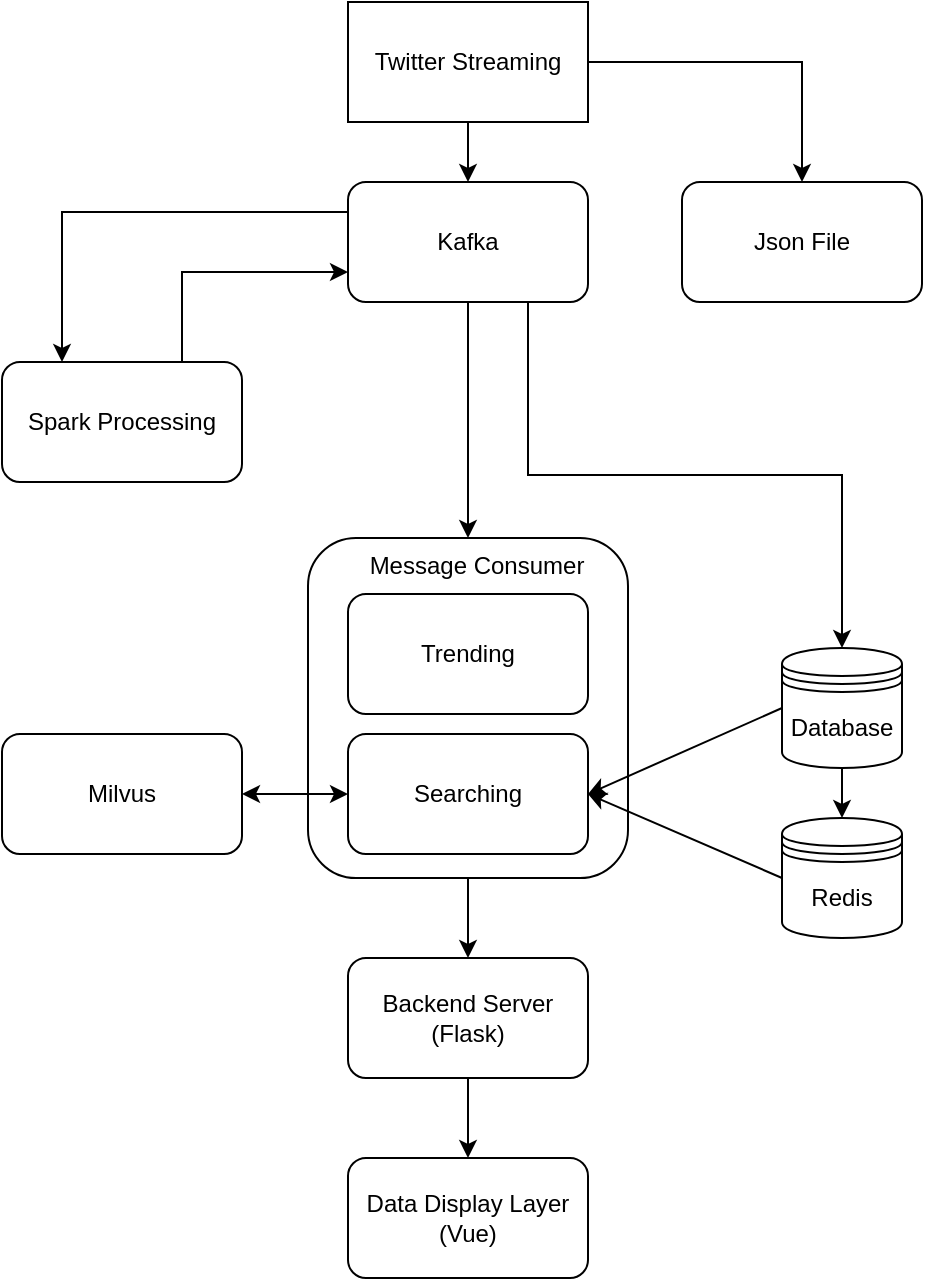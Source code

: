 <mxfile version="15.9.1" type="github">
  <diagram id="AKWjZPOXsudHOSweeOdi" name="Page-1">
    <mxGraphModel dx="1466" dy="671" grid="1" gridSize="10" guides="1" tooltips="1" connect="1" arrows="1" fold="1" page="1" pageScale="1" pageWidth="827" pageHeight="1169" math="0" shadow="0">
      <root>
        <mxCell id="0" />
        <mxCell id="1" parent="0" />
        <mxCell id="zBcwsZvPQ1uPKbFkiKg8-40" style="edgeStyle=orthogonalEdgeStyle;rounded=0;orthogonalLoop=1;jettySize=auto;html=1;exitX=0.5;exitY=1;exitDx=0;exitDy=0;entryX=0.5;entryY=0;entryDx=0;entryDy=0;" edge="1" parent="1" source="zBcwsZvPQ1uPKbFkiKg8-1" target="zBcwsZvPQ1uPKbFkiKg8-15">
          <mxGeometry relative="1" as="geometry" />
        </mxCell>
        <mxCell id="zBcwsZvPQ1uPKbFkiKg8-1" value="" style="rounded=1;whiteSpace=wrap;html=1;" vertex="1" parent="1">
          <mxGeometry x="353" y="318" width="160" height="170" as="geometry" />
        </mxCell>
        <mxCell id="zBcwsZvPQ1uPKbFkiKg8-31" style="edgeStyle=orthogonalEdgeStyle;rounded=0;orthogonalLoop=1;jettySize=auto;html=1;exitX=0;exitY=0.25;exitDx=0;exitDy=0;entryX=0.25;entryY=0;entryDx=0;entryDy=0;" edge="1" parent="1" source="zBcwsZvPQ1uPKbFkiKg8-5" target="zBcwsZvPQ1uPKbFkiKg8-7">
          <mxGeometry relative="1" as="geometry" />
        </mxCell>
        <mxCell id="zBcwsZvPQ1uPKbFkiKg8-33" style="edgeStyle=orthogonalEdgeStyle;rounded=0;orthogonalLoop=1;jettySize=auto;html=1;exitX=0.5;exitY=1;exitDx=0;exitDy=0;entryX=0.5;entryY=0;entryDx=0;entryDy=0;" edge="1" parent="1" source="zBcwsZvPQ1uPKbFkiKg8-5" target="zBcwsZvPQ1uPKbFkiKg8-1">
          <mxGeometry relative="1" as="geometry">
            <mxPoint x="432.571" y="320" as="targetPoint" />
          </mxGeometry>
        </mxCell>
        <mxCell id="zBcwsZvPQ1uPKbFkiKg8-34" style="edgeStyle=orthogonalEdgeStyle;rounded=0;orthogonalLoop=1;jettySize=auto;html=1;exitX=0.75;exitY=1;exitDx=0;exitDy=0;entryX=0.5;entryY=0;entryDx=0;entryDy=0;" edge="1" parent="1" source="zBcwsZvPQ1uPKbFkiKg8-5" target="zBcwsZvPQ1uPKbFkiKg8-8">
          <mxGeometry relative="1" as="geometry" />
        </mxCell>
        <mxCell id="zBcwsZvPQ1uPKbFkiKg8-5" value="Kafka" style="rounded=1;whiteSpace=wrap;html=1;" vertex="1" parent="1">
          <mxGeometry x="373" y="140" width="120" height="60" as="geometry" />
        </mxCell>
        <mxCell id="zBcwsZvPQ1uPKbFkiKg8-32" style="edgeStyle=orthogonalEdgeStyle;rounded=0;orthogonalLoop=1;jettySize=auto;html=1;exitX=0.75;exitY=0;exitDx=0;exitDy=0;entryX=0;entryY=0.75;entryDx=0;entryDy=0;" edge="1" parent="1" source="zBcwsZvPQ1uPKbFkiKg8-7" target="zBcwsZvPQ1uPKbFkiKg8-5">
          <mxGeometry relative="1" as="geometry" />
        </mxCell>
        <mxCell id="zBcwsZvPQ1uPKbFkiKg8-7" value="Spark Processing" style="rounded=1;whiteSpace=wrap;html=1;" vertex="1" parent="1">
          <mxGeometry x="200" y="230" width="120" height="60" as="geometry" />
        </mxCell>
        <mxCell id="zBcwsZvPQ1uPKbFkiKg8-41" style="rounded=0;orthogonalLoop=1;jettySize=auto;html=1;exitX=0;exitY=0.5;exitDx=0;exitDy=0;entryX=1;entryY=0.5;entryDx=0;entryDy=0;" edge="1" parent="1" source="zBcwsZvPQ1uPKbFkiKg8-8" target="zBcwsZvPQ1uPKbFkiKg8-13">
          <mxGeometry relative="1" as="geometry">
            <mxPoint x="560.0" y="438" as="targetPoint" />
          </mxGeometry>
        </mxCell>
        <mxCell id="zBcwsZvPQ1uPKbFkiKg8-42" style="edgeStyle=none;rounded=0;orthogonalLoop=1;jettySize=auto;html=1;exitX=0.5;exitY=1;exitDx=0;exitDy=0;entryX=0.5;entryY=0;entryDx=0;entryDy=0;" edge="1" parent="1" source="zBcwsZvPQ1uPKbFkiKg8-8" target="zBcwsZvPQ1uPKbFkiKg8-14">
          <mxGeometry relative="1" as="geometry" />
        </mxCell>
        <mxCell id="zBcwsZvPQ1uPKbFkiKg8-8" value="Database" style="shape=datastore;whiteSpace=wrap;html=1;" vertex="1" parent="1">
          <mxGeometry x="590" y="373" width="60" height="60" as="geometry" />
        </mxCell>
        <mxCell id="zBcwsZvPQ1uPKbFkiKg8-27" style="edgeStyle=orthogonalEdgeStyle;rounded=0;orthogonalLoop=1;jettySize=auto;html=1;exitX=0.5;exitY=1;exitDx=0;exitDy=0;entryX=0.5;entryY=0;entryDx=0;entryDy=0;" edge="1" parent="1" source="zBcwsZvPQ1uPKbFkiKg8-11" target="zBcwsZvPQ1uPKbFkiKg8-5">
          <mxGeometry relative="1" as="geometry" />
        </mxCell>
        <mxCell id="zBcwsZvPQ1uPKbFkiKg8-28" style="edgeStyle=orthogonalEdgeStyle;rounded=0;orthogonalLoop=1;jettySize=auto;html=1;exitX=1;exitY=0.5;exitDx=0;exitDy=0;entryX=0.5;entryY=0;entryDx=0;entryDy=0;" edge="1" parent="1" source="zBcwsZvPQ1uPKbFkiKg8-11" target="zBcwsZvPQ1uPKbFkiKg8-22">
          <mxGeometry relative="1" as="geometry" />
        </mxCell>
        <mxCell id="zBcwsZvPQ1uPKbFkiKg8-11" value="Twitter Streaming" style="rounded=0;whiteSpace=wrap;html=1;" vertex="1" parent="1">
          <mxGeometry x="373" y="50" width="120" height="60" as="geometry" />
        </mxCell>
        <mxCell id="zBcwsZvPQ1uPKbFkiKg8-12" value="Trending" style="rounded=1;whiteSpace=wrap;html=1;" vertex="1" parent="1">
          <mxGeometry x="373" y="346" width="120" height="60" as="geometry" />
        </mxCell>
        <mxCell id="zBcwsZvPQ1uPKbFkiKg8-13" value="Searching" style="rounded=1;whiteSpace=wrap;html=1;" vertex="1" parent="1">
          <mxGeometry x="373" y="416" width="120" height="60" as="geometry" />
        </mxCell>
        <mxCell id="zBcwsZvPQ1uPKbFkiKg8-43" style="edgeStyle=none;rounded=0;orthogonalLoop=1;jettySize=auto;html=1;exitX=0;exitY=0.5;exitDx=0;exitDy=0;entryX=1;entryY=0.5;entryDx=0;entryDy=0;" edge="1" parent="1" source="zBcwsZvPQ1uPKbFkiKg8-14" target="zBcwsZvPQ1uPKbFkiKg8-13">
          <mxGeometry relative="1" as="geometry" />
        </mxCell>
        <mxCell id="zBcwsZvPQ1uPKbFkiKg8-14" value="Redis" style="shape=datastore;whiteSpace=wrap;html=1;" vertex="1" parent="1">
          <mxGeometry x="590" y="458" width="60" height="60" as="geometry" />
        </mxCell>
        <mxCell id="zBcwsZvPQ1uPKbFkiKg8-26" value="" style="edgeStyle=orthogonalEdgeStyle;rounded=0;orthogonalLoop=1;jettySize=auto;html=1;" edge="1" parent="1" source="zBcwsZvPQ1uPKbFkiKg8-15" target="zBcwsZvPQ1uPKbFkiKg8-18">
          <mxGeometry relative="1" as="geometry" />
        </mxCell>
        <mxCell id="zBcwsZvPQ1uPKbFkiKg8-15" value="Backend Server&lt;br&gt;(Flask)" style="rounded=1;whiteSpace=wrap;html=1;" vertex="1" parent="1">
          <mxGeometry x="373" y="528" width="120" height="60" as="geometry" />
        </mxCell>
        <mxCell id="zBcwsZvPQ1uPKbFkiKg8-18" value="Data Display Layer&lt;br&gt;(Vue)" style="rounded=1;whiteSpace=wrap;html=1;" vertex="1" parent="1">
          <mxGeometry x="373" y="628" width="120" height="60" as="geometry" />
        </mxCell>
        <mxCell id="zBcwsZvPQ1uPKbFkiKg8-20" value="Milvus&lt;br&gt;" style="rounded=1;whiteSpace=wrap;html=1;" vertex="1" parent="1">
          <mxGeometry x="200" y="416" width="120" height="60" as="geometry" />
        </mxCell>
        <mxCell id="zBcwsZvPQ1uPKbFkiKg8-21" value="Message Consumer" style="text;html=1;align=center;verticalAlign=middle;resizable=0;points=[];autosize=1;strokeColor=none;fillColor=none;" vertex="1" parent="1">
          <mxGeometry x="377" y="322" width="120" height="20" as="geometry" />
        </mxCell>
        <mxCell id="zBcwsZvPQ1uPKbFkiKg8-22" value="Json File" style="rounded=1;whiteSpace=wrap;html=1;" vertex="1" parent="1">
          <mxGeometry x="540" y="140" width="120" height="60" as="geometry" />
        </mxCell>
        <mxCell id="zBcwsZvPQ1uPKbFkiKg8-37" value="" style="endArrow=classic;startArrow=classic;html=1;rounded=0;entryX=0;entryY=0.5;entryDx=0;entryDy=0;exitX=1;exitY=0.5;exitDx=0;exitDy=0;" edge="1" parent="1" source="zBcwsZvPQ1uPKbFkiKg8-20" target="zBcwsZvPQ1uPKbFkiKg8-13">
          <mxGeometry width="50" height="50" relative="1" as="geometry">
            <mxPoint x="120" y="588" as="sourcePoint" />
            <mxPoint x="170" y="538" as="targetPoint" />
          </mxGeometry>
        </mxCell>
      </root>
    </mxGraphModel>
  </diagram>
</mxfile>
